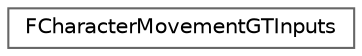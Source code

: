 digraph "Graphical Class Hierarchy"
{
 // INTERACTIVE_SVG=YES
 // LATEX_PDF_SIZE
  bgcolor="transparent";
  edge [fontname=Helvetica,fontsize=10,labelfontname=Helvetica,labelfontsize=10];
  node [fontname=Helvetica,fontsize=10,shape=box,height=0.2,width=0.4];
  rankdir="LR";
  Node0 [id="Node000000",label="FCharacterMovementGTInputs",height=0.2,width=0.4,color="grey40", fillcolor="white", style="filled",URL="$df/d4b/structFCharacterMovementGTInputs.html",tooltip=" "];
}
